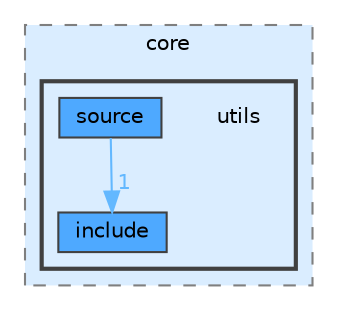 digraph "lib/core/utils"
{
 // LATEX_PDF_SIZE
  bgcolor="transparent";
  edge [fontname=Helvetica,fontsize=10,labelfontname=Helvetica,labelfontsize=10];
  node [fontname=Helvetica,fontsize=10,shape=box,height=0.2,width=0.4];
  compound=true
  subgraph clusterdir_a2d5e495f4b604d04f57d90095a59dd6 {
    graph [ bgcolor="#daedff", pencolor="grey50", label="core", fontname=Helvetica,fontsize=10 style="filled,dashed", URL="dir_a2d5e495f4b604d04f57d90095a59dd6.html",tooltip=""]
  subgraph clusterdir_7424ed62543de5b0130e05639ffdcfce {
    graph [ bgcolor="#daedff", pencolor="grey25", label="", fontname=Helvetica,fontsize=10 style="filled,bold", URL="dir_7424ed62543de5b0130e05639ffdcfce.html",tooltip=""]
    dir_7424ed62543de5b0130e05639ffdcfce [shape=plaintext, label="utils"];
  dir_349f77740ebafaba74c5aa3723ef72b5 [label="include", fillcolor="#4ea9ff", color="grey25", style="filled", URL="dir_349f77740ebafaba74c5aa3723ef72b5.html",tooltip=""];
  dir_8ac2bb21c4ca9302f365bfbb87d79534 [label="source", fillcolor="#4ea9ff", color="grey25", style="filled", URL="dir_8ac2bb21c4ca9302f365bfbb87d79534.html",tooltip=""];
  }
  }
  dir_8ac2bb21c4ca9302f365bfbb87d79534->dir_349f77740ebafaba74c5aa3723ef72b5 [headlabel="1", labeldistance=1.5 headhref="dir_000022_000010.html" color="steelblue1" fontcolor="steelblue1"];
}
